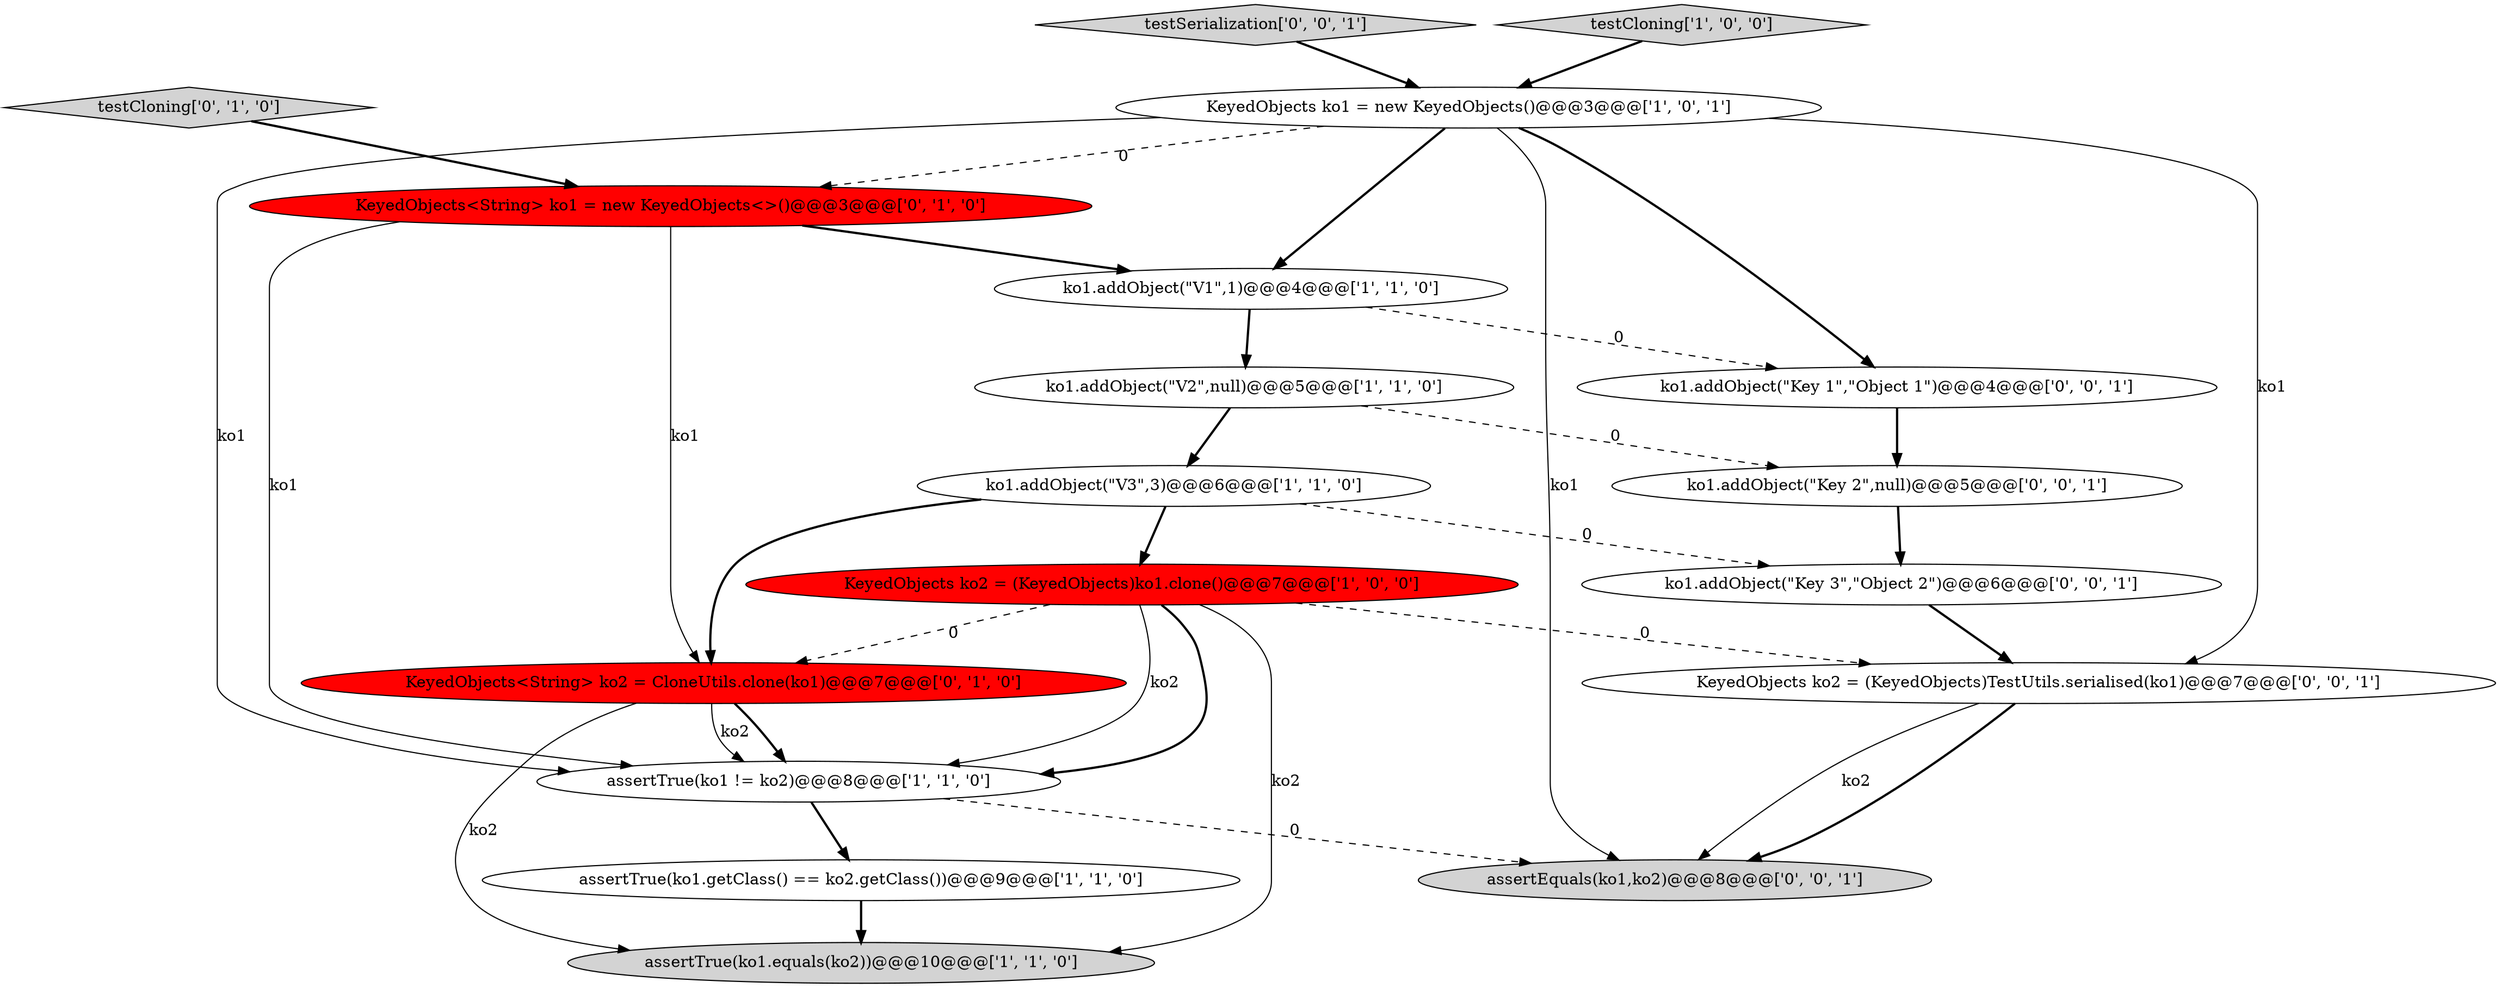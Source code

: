 digraph {
4 [style = filled, label = "KeyedObjects ko1 = new KeyedObjects()@@@3@@@['1', '0', '1']", fillcolor = white, shape = ellipse image = "AAA0AAABBB1BBB"];
8 [style = filled, label = "assertTrue(ko1.getClass() == ko2.getClass())@@@9@@@['1', '1', '0']", fillcolor = white, shape = ellipse image = "AAA0AAABBB1BBB"];
13 [style = filled, label = "ko1.addObject(\"Key 2\",null)@@@5@@@['0', '0', '1']", fillcolor = white, shape = ellipse image = "AAA0AAABBB3BBB"];
3 [style = filled, label = "KeyedObjects ko2 = (KeyedObjects)ko1.clone()@@@7@@@['1', '0', '0']", fillcolor = red, shape = ellipse image = "AAA1AAABBB1BBB"];
9 [style = filled, label = "KeyedObjects<String> ko1 = new KeyedObjects<>()@@@3@@@['0', '1', '0']", fillcolor = red, shape = ellipse image = "AAA1AAABBB2BBB"];
0 [style = filled, label = "ko1.addObject(\"V2\",null)@@@5@@@['1', '1', '0']", fillcolor = white, shape = ellipse image = "AAA0AAABBB1BBB"];
6 [style = filled, label = "ko1.addObject(\"V3\",3)@@@6@@@['1', '1', '0']", fillcolor = white, shape = ellipse image = "AAA0AAABBB1BBB"];
17 [style = filled, label = "ko1.addObject(\"Key 1\",\"Object 1\")@@@4@@@['0', '0', '1']", fillcolor = white, shape = ellipse image = "AAA0AAABBB3BBB"];
7 [style = filled, label = "assertTrue(ko1.equals(ko2))@@@10@@@['1', '1', '0']", fillcolor = lightgray, shape = ellipse image = "AAA0AAABBB1BBB"];
1 [style = filled, label = "assertTrue(ko1 != ko2)@@@8@@@['1', '1', '0']", fillcolor = white, shape = ellipse image = "AAA0AAABBB1BBB"];
12 [style = filled, label = "testSerialization['0', '0', '1']", fillcolor = lightgray, shape = diamond image = "AAA0AAABBB3BBB"];
2 [style = filled, label = "testCloning['1', '0', '0']", fillcolor = lightgray, shape = diamond image = "AAA0AAABBB1BBB"];
5 [style = filled, label = "ko1.addObject(\"V1\",1)@@@4@@@['1', '1', '0']", fillcolor = white, shape = ellipse image = "AAA0AAABBB1BBB"];
10 [style = filled, label = "testCloning['0', '1', '0']", fillcolor = lightgray, shape = diamond image = "AAA0AAABBB2BBB"];
15 [style = filled, label = "assertEquals(ko1,ko2)@@@8@@@['0', '0', '1']", fillcolor = lightgray, shape = ellipse image = "AAA0AAABBB3BBB"];
14 [style = filled, label = "KeyedObjects ko2 = (KeyedObjects)TestUtils.serialised(ko1)@@@7@@@['0', '0', '1']", fillcolor = white, shape = ellipse image = "AAA0AAABBB3BBB"];
16 [style = filled, label = "ko1.addObject(\"Key 3\",\"Object 2\")@@@6@@@['0', '0', '1']", fillcolor = white, shape = ellipse image = "AAA0AAABBB3BBB"];
11 [style = filled, label = "KeyedObjects<String> ko2 = CloneUtils.clone(ko1)@@@7@@@['0', '1', '0']", fillcolor = red, shape = ellipse image = "AAA1AAABBB2BBB"];
6->3 [style = bold, label=""];
1->8 [style = bold, label=""];
4->17 [style = bold, label=""];
3->1 [style = bold, label=""];
0->6 [style = bold, label=""];
11->1 [style = bold, label=""];
1->15 [style = dashed, label="0"];
3->1 [style = solid, label="ko2"];
9->11 [style = solid, label="ko1"];
9->1 [style = solid, label="ko1"];
2->4 [style = bold, label=""];
13->16 [style = bold, label=""];
8->7 [style = bold, label=""];
4->1 [style = solid, label="ko1"];
3->7 [style = solid, label="ko2"];
4->15 [style = solid, label="ko1"];
4->9 [style = dashed, label="0"];
6->16 [style = dashed, label="0"];
5->17 [style = dashed, label="0"];
5->0 [style = bold, label=""];
12->4 [style = bold, label=""];
6->11 [style = bold, label=""];
4->14 [style = solid, label="ko1"];
0->13 [style = dashed, label="0"];
9->5 [style = bold, label=""];
16->14 [style = bold, label=""];
14->15 [style = bold, label=""];
10->9 [style = bold, label=""];
17->13 [style = bold, label=""];
11->7 [style = solid, label="ko2"];
11->1 [style = solid, label="ko2"];
3->14 [style = dashed, label="0"];
4->5 [style = bold, label=""];
3->11 [style = dashed, label="0"];
14->15 [style = solid, label="ko2"];
}
